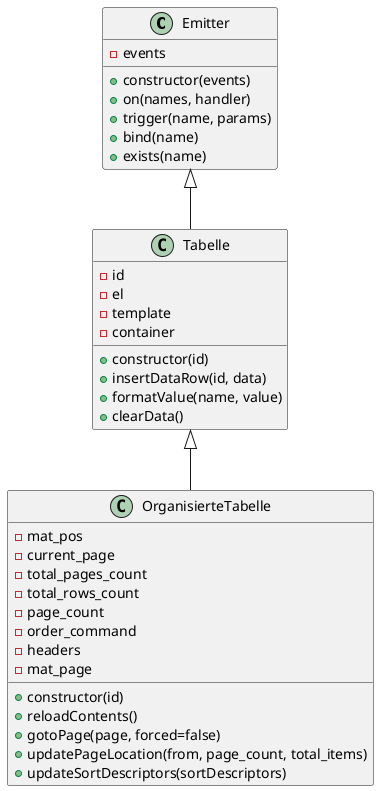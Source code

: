 @startuml

class Emitter {
    - events
    + constructor(events)
    + on(names, handler)
    + trigger(name, params)
    + bind(name)
    + exists(name)
}

class Tabelle {
    - id
    - el
    - template
    - container
    + constructor(id)
    + insertDataRow(id, data)
    + formatValue(name, value)
    + clearData()
}

class OrganisierteTabelle {
    - mat_pos
    - current_page
    - total_pages_count
    - total_rows_count
    - page_count
    - order_command
    - headers
    - mat_page
    + constructor(id)
    + reloadContents()
    + gotoPage(page, forced=false)
    + updatePageLocation(from, page_count, total_items)
    + updateSortDescriptors(sortDescriptors)
}

Emitter <|-- Tabelle
Tabelle <|-- OrganisierteTabelle

@enduml